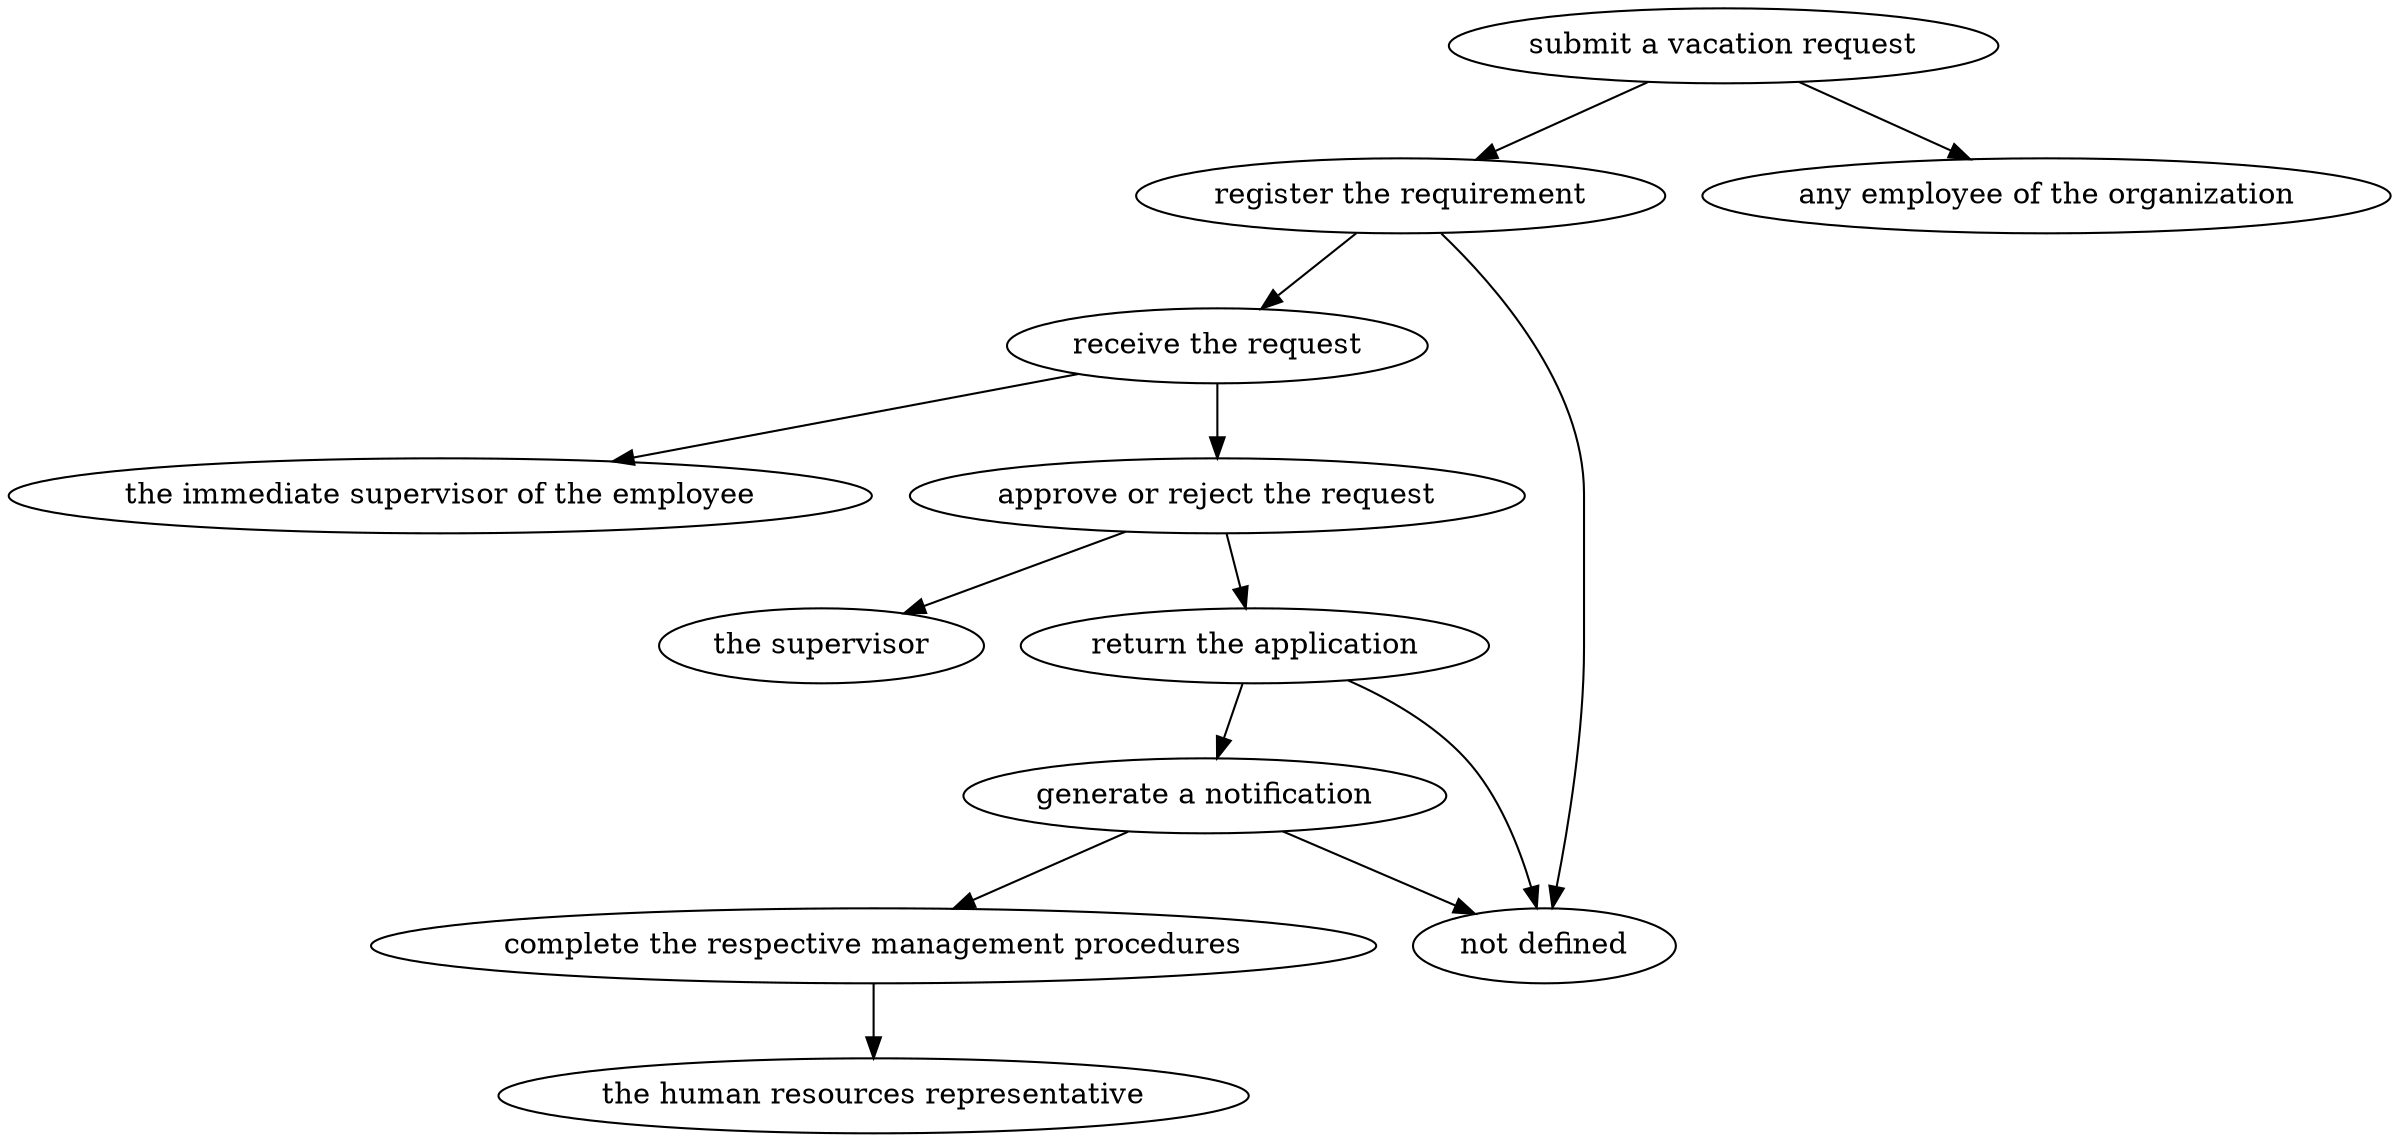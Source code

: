 strict digraph "doc-5.2" {
	graph [name="doc-5.2"];
	"submit a vacation request"	[attrs="{'type': 'Activity', 'label': 'submit a vacation request'}"];
	"register the requirement"	[attrs="{'type': 'Activity', 'label': 'register the requirement'}"];
	"submit a vacation request" -> "register the requirement"	[attrs="{'type': 'flow', 'label': 'flow'}"];
	"any employee of the organization"	[attrs="{'type': 'Actor', 'label': 'any employee of the organization'}"];
	"submit a vacation request" -> "any employee of the organization"	[attrs="{'type': 'actor performer', 'label': 'actor performer'}"];
	"receive the request"	[attrs="{'type': 'Activity', 'label': 'receive the request'}"];
	"register the requirement" -> "receive the request"	[attrs="{'type': 'flow', 'label': 'flow'}"];
	"not defined"	[attrs="{'type': 'Actor', 'label': 'not defined'}"];
	"register the requirement" -> "not defined"	[attrs="{'type': 'actor performer', 'label': 'actor performer'}"];
	"approve or reject the request"	[attrs="{'type': 'Activity', 'label': 'approve or reject the request'}"];
	"receive the request" -> "approve or reject the request"	[attrs="{'type': 'flow', 'label': 'flow'}"];
	"the immediate supervisor of the employee"	[attrs="{'type': 'Actor', 'label': 'the immediate supervisor of the employee'}"];
	"receive the request" -> "the immediate supervisor of the employee"	[attrs="{'type': 'actor performer', 'label': 'actor performer'}"];
	"return the application"	[attrs="{'type': 'Activity', 'label': 'return the application'}"];
	"approve or reject the request" -> "return the application"	[attrs="{'type': 'flow', 'label': 'flow'}"];
	"the supervisor"	[attrs="{'type': 'Actor', 'label': 'the supervisor'}"];
	"approve or reject the request" -> "the supervisor"	[attrs="{'type': 'actor performer', 'label': 'actor performer'}"];
	"generate a notification"	[attrs="{'type': 'Activity', 'label': 'generate a notification'}"];
	"return the application" -> "generate a notification"	[attrs="{'type': 'flow', 'label': 'flow'}"];
	"return the application" -> "not defined"	[attrs="{'type': 'actor performer', 'label': 'actor performer'}"];
	"complete the respective management procedures"	[attrs="{'type': 'Activity', 'label': 'complete the respective management procedures'}"];
	"generate a notification" -> "complete the respective management procedures"	[attrs="{'type': 'flow', 'label': 'flow'}"];
	"generate a notification" -> "not defined"	[attrs="{'type': 'actor performer', 'label': 'actor performer'}"];
	"the human resources representative"	[attrs="{'type': 'Actor', 'label': 'the human resources representative'}"];
	"complete the respective management procedures" -> "the human resources representative"	[attrs="{'type': 'actor performer', 'label': 'actor performer'}"];
}
